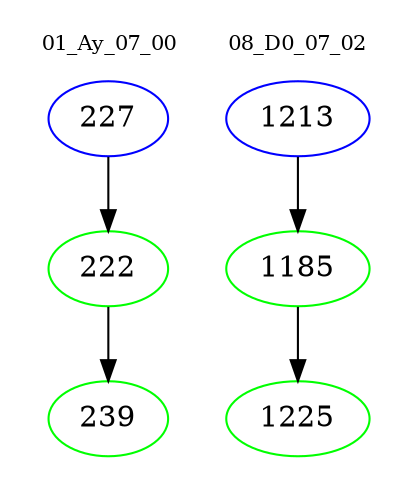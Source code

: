digraph{
subgraph cluster_0 {
color = white
label = "01_Ay_07_00";
fontsize=10;
T0_227 [label="227", color="blue"]
T0_227 -> T0_222 [color="black"]
T0_222 [label="222", color="green"]
T0_222 -> T0_239 [color="black"]
T0_239 [label="239", color="green"]
}
subgraph cluster_1 {
color = white
label = "08_D0_07_02";
fontsize=10;
T1_1213 [label="1213", color="blue"]
T1_1213 -> T1_1185 [color="black"]
T1_1185 [label="1185", color="green"]
T1_1185 -> T1_1225 [color="black"]
T1_1225 [label="1225", color="green"]
}
}
